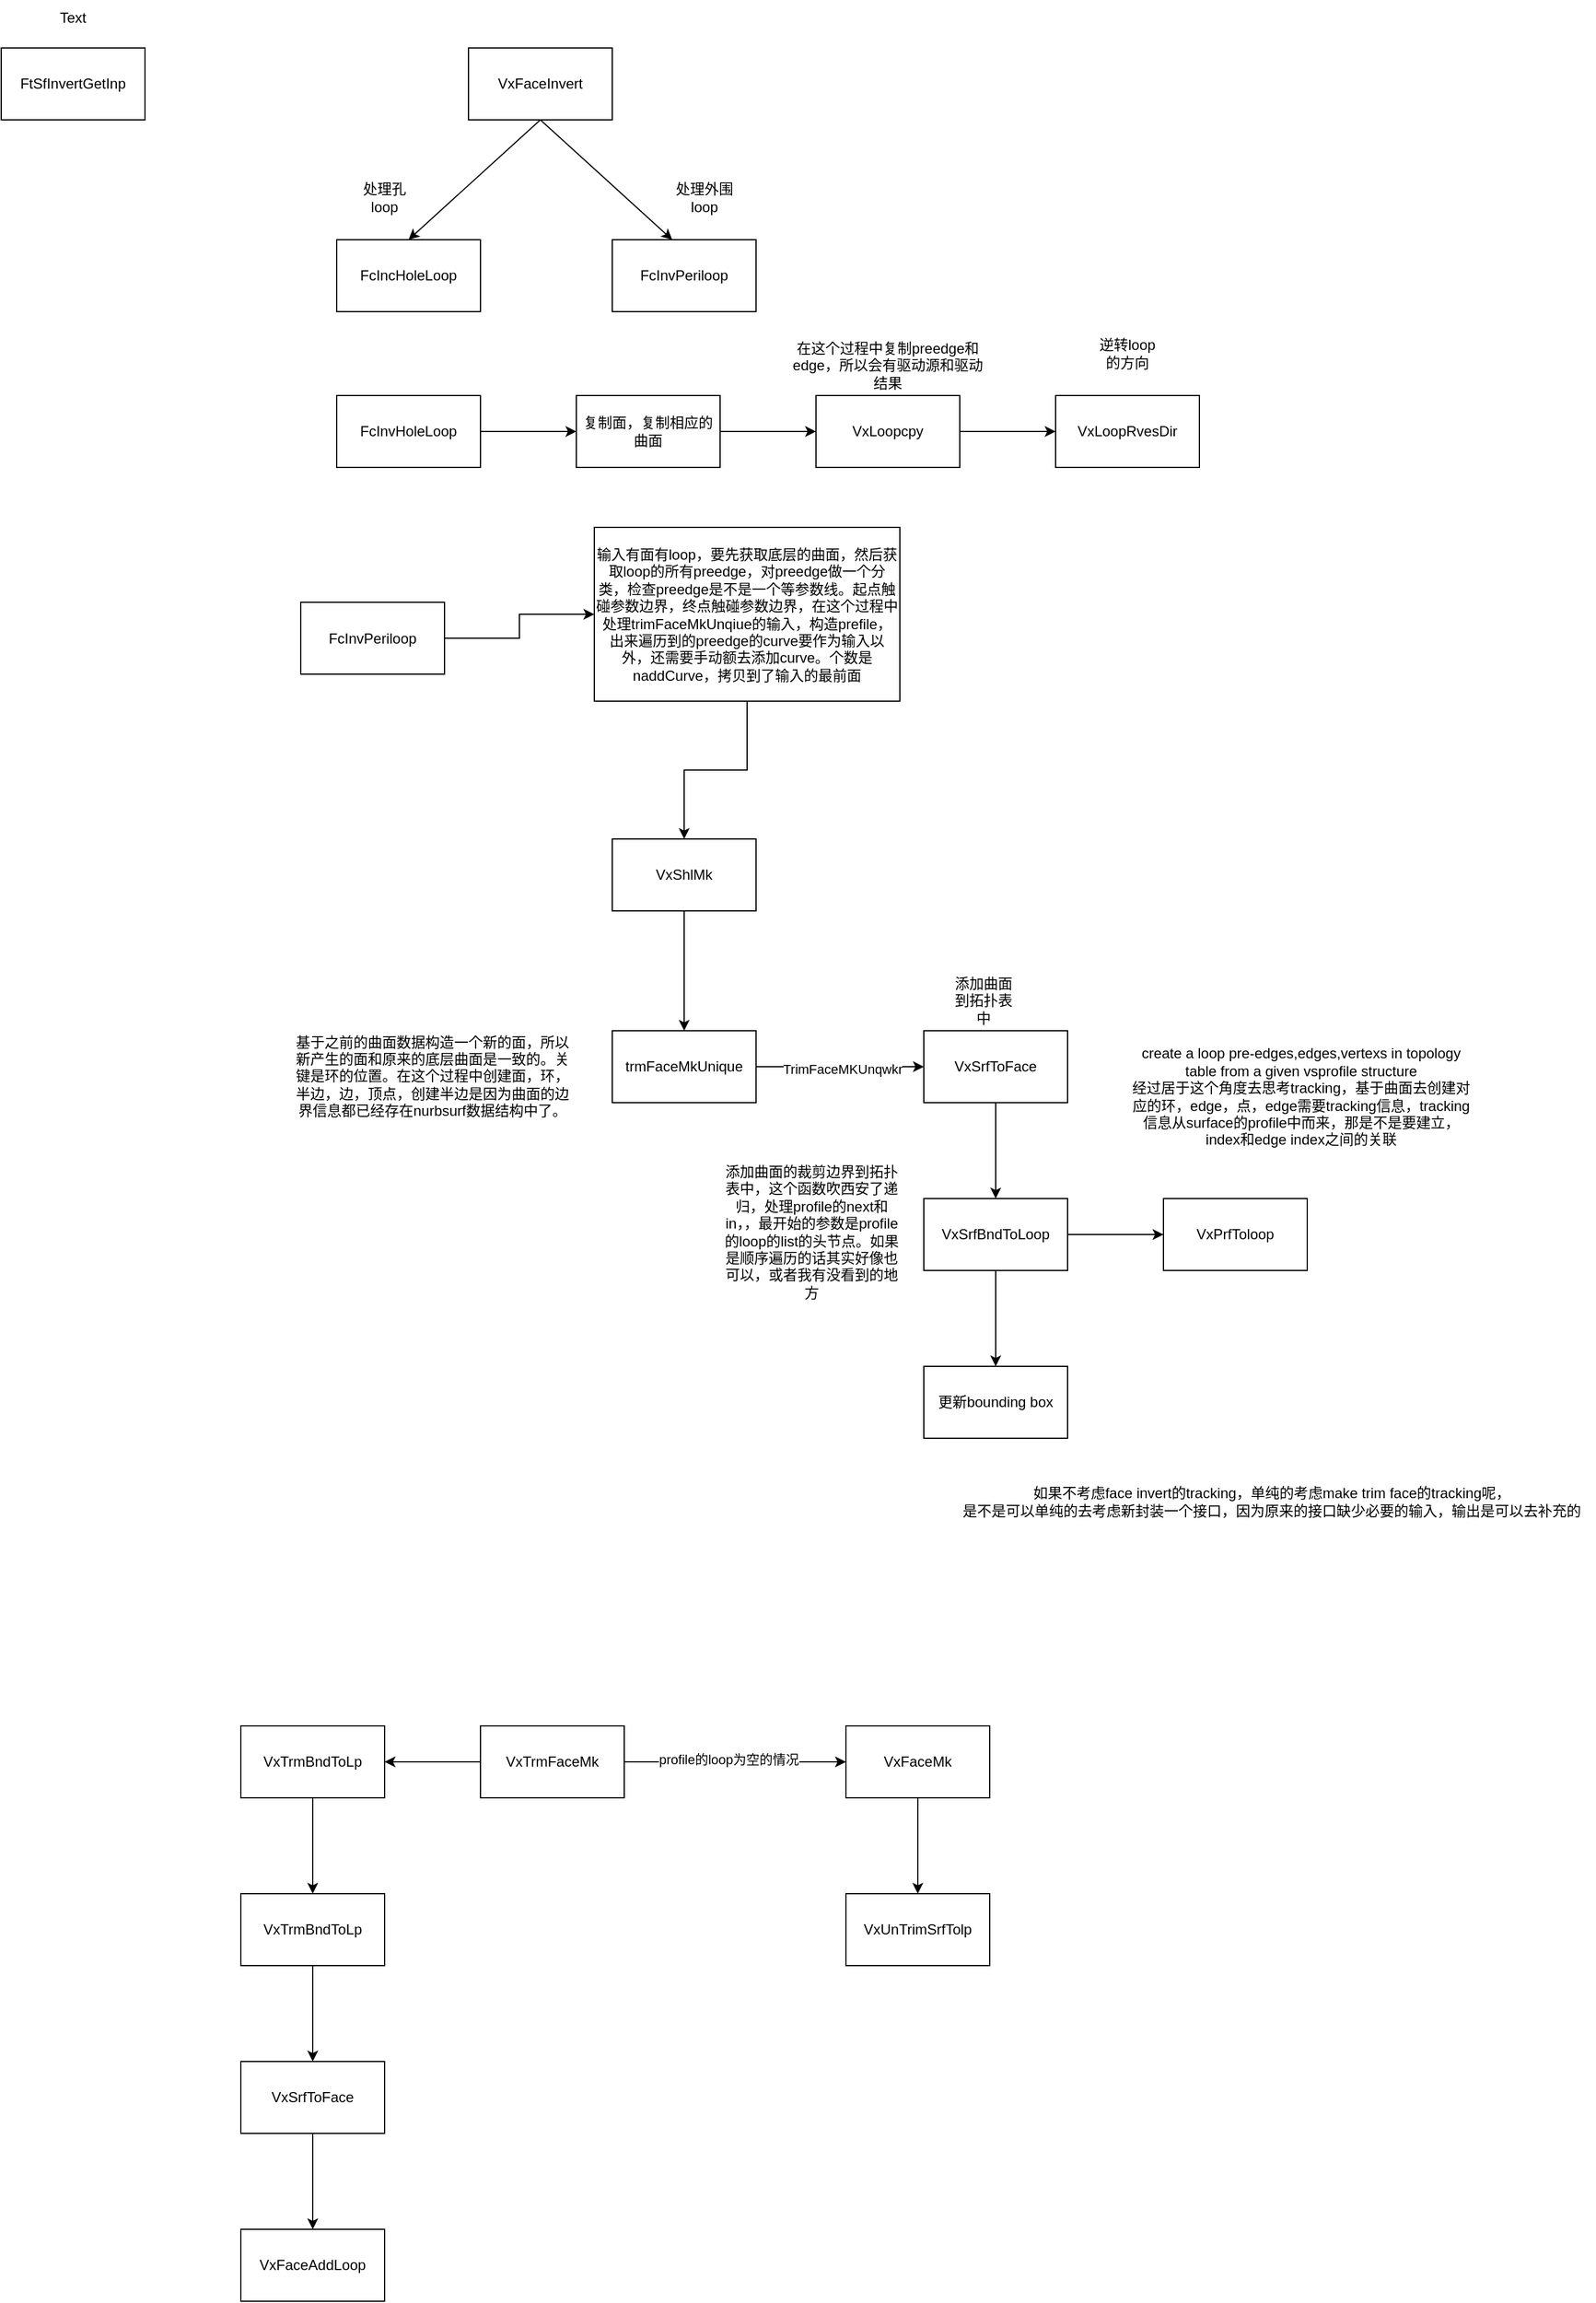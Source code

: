 <mxfile version="26.0.16">
  <diagram name="第 1 页" id="YE1NN4_8z4oJuWLOnsad">
    <mxGraphModel dx="1050" dy="618" grid="1" gridSize="10" guides="1" tooltips="1" connect="1" arrows="1" fold="1" page="1" pageScale="1" pageWidth="827" pageHeight="1169" math="0" shadow="0">
      <root>
        <mxCell id="0" />
        <mxCell id="1" parent="0" />
        <mxCell id="EiTeJBdiOgv_M0S6BQeR-1" value="VxFaceInvert" style="rounded=0;whiteSpace=wrap;html=1;" parent="1" vertex="1">
          <mxGeometry x="600" y="380" width="120" height="60" as="geometry" />
        </mxCell>
        <mxCell id="EiTeJBdiOgv_M0S6BQeR-2" value="" style="endArrow=classic;html=1;rounded=0;exitX=0.5;exitY=1;exitDx=0;exitDy=0;" parent="1" source="EiTeJBdiOgv_M0S6BQeR-1" edge="1">
          <mxGeometry width="50" height="50" relative="1" as="geometry">
            <mxPoint x="780" y="490" as="sourcePoint" />
            <mxPoint x="770" y="540" as="targetPoint" />
          </mxGeometry>
        </mxCell>
        <mxCell id="EiTeJBdiOgv_M0S6BQeR-3" value="" style="endArrow=classic;html=1;rounded=0;exitX=0.5;exitY=1;exitDx=0;exitDy=0;" parent="1" source="EiTeJBdiOgv_M0S6BQeR-1" edge="1">
          <mxGeometry width="50" height="50" relative="1" as="geometry">
            <mxPoint x="780" y="490" as="sourcePoint" />
            <mxPoint x="550" y="540" as="targetPoint" />
          </mxGeometry>
        </mxCell>
        <mxCell id="EiTeJBdiOgv_M0S6BQeR-4" value="FcIncHoleLoop" style="rounded=0;whiteSpace=wrap;html=1;" parent="1" vertex="1">
          <mxGeometry x="490" y="540" width="120" height="60" as="geometry" />
        </mxCell>
        <mxCell id="EiTeJBdiOgv_M0S6BQeR-5" value="FcInvPeriloop" style="rounded=0;whiteSpace=wrap;html=1;" parent="1" vertex="1">
          <mxGeometry x="720" y="540" width="120" height="60" as="geometry" />
        </mxCell>
        <mxCell id="EiTeJBdiOgv_M0S6BQeR-6" value="处理孔loop" style="text;html=1;align=center;verticalAlign=middle;whiteSpace=wrap;rounded=0;" parent="1" vertex="1">
          <mxGeometry x="500" y="490" width="60" height="30" as="geometry" />
        </mxCell>
        <mxCell id="EiTeJBdiOgv_M0S6BQeR-7" value="处理外围loop" style="text;html=1;align=center;verticalAlign=middle;whiteSpace=wrap;rounded=0;" parent="1" vertex="1">
          <mxGeometry x="767" y="490" width="60" height="30" as="geometry" />
        </mxCell>
        <mxCell id="EiTeJBdiOgv_M0S6BQeR-10" value="" style="edgeStyle=orthogonalEdgeStyle;rounded=0;orthogonalLoop=1;jettySize=auto;html=1;" parent="1" source="EiTeJBdiOgv_M0S6BQeR-8" target="EiTeJBdiOgv_M0S6BQeR-9" edge="1">
          <mxGeometry relative="1" as="geometry" />
        </mxCell>
        <mxCell id="EiTeJBdiOgv_M0S6BQeR-8" value="FcInvHoleLoop" style="rounded=0;whiteSpace=wrap;html=1;" parent="1" vertex="1">
          <mxGeometry x="490" y="670" width="120" height="60" as="geometry" />
        </mxCell>
        <mxCell id="EiTeJBdiOgv_M0S6BQeR-12" value="" style="edgeStyle=orthogonalEdgeStyle;rounded=0;orthogonalLoop=1;jettySize=auto;html=1;" parent="1" source="EiTeJBdiOgv_M0S6BQeR-9" target="EiTeJBdiOgv_M0S6BQeR-11" edge="1">
          <mxGeometry relative="1" as="geometry" />
        </mxCell>
        <mxCell id="EiTeJBdiOgv_M0S6BQeR-9" value="复制面，复制相应的曲面" style="rounded=0;whiteSpace=wrap;html=1;" parent="1" vertex="1">
          <mxGeometry x="690" y="670" width="120" height="60" as="geometry" />
        </mxCell>
        <mxCell id="EiTeJBdiOgv_M0S6BQeR-15" value="" style="edgeStyle=orthogonalEdgeStyle;rounded=0;orthogonalLoop=1;jettySize=auto;html=1;" parent="1" source="EiTeJBdiOgv_M0S6BQeR-11" target="EiTeJBdiOgv_M0S6BQeR-14" edge="1">
          <mxGeometry relative="1" as="geometry" />
        </mxCell>
        <mxCell id="EiTeJBdiOgv_M0S6BQeR-11" value="VxLoopcpy" style="rounded=0;whiteSpace=wrap;html=1;" parent="1" vertex="1">
          <mxGeometry x="890" y="670" width="120" height="60" as="geometry" />
        </mxCell>
        <mxCell id="EiTeJBdiOgv_M0S6BQeR-13" value="在这个过程中复制preedge和edge，所以会有驱动源和驱动结果" style="text;html=1;align=center;verticalAlign=middle;whiteSpace=wrap;rounded=0;" parent="1" vertex="1">
          <mxGeometry x="865" y="630" width="170" height="30" as="geometry" />
        </mxCell>
        <mxCell id="EiTeJBdiOgv_M0S6BQeR-14" value="VxLoopRvesDir" style="rounded=0;whiteSpace=wrap;html=1;" parent="1" vertex="1">
          <mxGeometry x="1090" y="670" width="120" height="60" as="geometry" />
        </mxCell>
        <mxCell id="EiTeJBdiOgv_M0S6BQeR-16" value="逆转loop的方向" style="text;html=1;align=center;verticalAlign=middle;whiteSpace=wrap;rounded=0;" parent="1" vertex="1">
          <mxGeometry x="1120" y="620" width="60" height="30" as="geometry" />
        </mxCell>
        <mxCell id="EiTeJBdiOgv_M0S6BQeR-21" value="" style="edgeStyle=orthogonalEdgeStyle;rounded=0;orthogonalLoop=1;jettySize=auto;html=1;" parent="1" source="EiTeJBdiOgv_M0S6BQeR-17" target="EiTeJBdiOgv_M0S6BQeR-20" edge="1">
          <mxGeometry relative="1" as="geometry" />
        </mxCell>
        <mxCell id="EiTeJBdiOgv_M0S6BQeR-17" value="FcInvPeriloop" style="rounded=0;whiteSpace=wrap;html=1;" parent="1" vertex="1">
          <mxGeometry x="460" y="842.5" width="120" height="60" as="geometry" />
        </mxCell>
        <mxCell id="EiTeJBdiOgv_M0S6BQeR-18" value="FtSfInvertGetInp" style="rounded=0;whiteSpace=wrap;html=1;" parent="1" vertex="1">
          <mxGeometry x="210" y="380" width="120" height="60" as="geometry" />
        </mxCell>
        <mxCell id="EiTeJBdiOgv_M0S6BQeR-19" value="Text" style="text;html=1;align=center;verticalAlign=middle;whiteSpace=wrap;rounded=0;" parent="1" vertex="1">
          <mxGeometry x="240" y="340" width="60" height="30" as="geometry" />
        </mxCell>
        <mxCell id="EiTeJBdiOgv_M0S6BQeR-26" value="" style="edgeStyle=orthogonalEdgeStyle;rounded=0;orthogonalLoop=1;jettySize=auto;html=1;" parent="1" source="EiTeJBdiOgv_M0S6BQeR-20" target="EiTeJBdiOgv_M0S6BQeR-22" edge="1">
          <mxGeometry relative="1" as="geometry" />
        </mxCell>
        <mxCell id="EiTeJBdiOgv_M0S6BQeR-20" value="输入有面有loop，要先获取底层的曲面，然后获取loop的所有preedge，对preedge做一个分类，检查preedge是不是一个等参数线。起点触碰参数边界，终点触碰参数边界，在这个过程中处理trimFaceMkUnqiue的输入，构造prefile，出来遍历到的preedge的curve要作为输入以外，还需要手动额去添加curve。个数是naddCurve，拷贝到了输入的最前面" style="rounded=0;whiteSpace=wrap;html=1;" parent="1" vertex="1">
          <mxGeometry x="705" y="780" width="255" height="145" as="geometry" />
        </mxCell>
        <mxCell id="EiTeJBdiOgv_M0S6BQeR-24" value="" style="edgeStyle=orthogonalEdgeStyle;rounded=0;orthogonalLoop=1;jettySize=auto;html=1;" parent="1" source="EiTeJBdiOgv_M0S6BQeR-22" target="EiTeJBdiOgv_M0S6BQeR-23" edge="1">
          <mxGeometry relative="1" as="geometry" />
        </mxCell>
        <mxCell id="EiTeJBdiOgv_M0S6BQeR-22" value="VxShlMk" style="rounded=0;whiteSpace=wrap;html=1;" parent="1" vertex="1">
          <mxGeometry x="720" y="1040" width="120" height="60" as="geometry" />
        </mxCell>
        <mxCell id="EiTeJBdiOgv_M0S6BQeR-28" value="" style="edgeStyle=orthogonalEdgeStyle;rounded=0;orthogonalLoop=1;jettySize=auto;html=1;" parent="1" source="EiTeJBdiOgv_M0S6BQeR-23" target="EiTeJBdiOgv_M0S6BQeR-27" edge="1">
          <mxGeometry relative="1" as="geometry" />
        </mxCell>
        <mxCell id="Y54YwVapdvi8BxMfjMf4-3" value="TrimFaceMKUnqwkr" style="edgeLabel;html=1;align=center;verticalAlign=middle;resizable=0;points=[];" parent="EiTeJBdiOgv_M0S6BQeR-28" vertex="1" connectable="0">
          <mxGeometry x="0.007" y="-2" relative="1" as="geometry">
            <mxPoint x="1" as="offset" />
          </mxGeometry>
        </mxCell>
        <mxCell id="EiTeJBdiOgv_M0S6BQeR-23" value="trmFaceMkUnique" style="rounded=0;whiteSpace=wrap;html=1;" parent="1" vertex="1">
          <mxGeometry x="720" y="1200" width="120" height="60" as="geometry" />
        </mxCell>
        <mxCell id="EiTeJBdiOgv_M0S6BQeR-25" value="基于之前的曲面数据构造一个新的面，所以新产生的面和原来的底层曲面是一致的。关键是环的位置。在这个过程中创建面，环，半边，边，顶点，创建半边是因为曲面的边界信息都已经存在nurbsurf数据结构中了。" style="text;html=1;align=center;verticalAlign=middle;whiteSpace=wrap;rounded=0;" parent="1" vertex="1">
          <mxGeometry x="450" y="1200" width="240" height="75" as="geometry" />
        </mxCell>
        <mxCell id="EiTeJBdiOgv_M0S6BQeR-31" value="" style="edgeStyle=orthogonalEdgeStyle;rounded=0;orthogonalLoop=1;jettySize=auto;html=1;" parent="1" source="EiTeJBdiOgv_M0S6BQeR-27" target="EiTeJBdiOgv_M0S6BQeR-30" edge="1">
          <mxGeometry relative="1" as="geometry" />
        </mxCell>
        <mxCell id="EiTeJBdiOgv_M0S6BQeR-27" value="VxSrfToFace" style="rounded=0;whiteSpace=wrap;html=1;" parent="1" vertex="1">
          <mxGeometry x="980" y="1200" width="120" height="60" as="geometry" />
        </mxCell>
        <mxCell id="EiTeJBdiOgv_M0S6BQeR-29" value="添加曲面到拓扑表中" style="text;html=1;align=center;verticalAlign=middle;whiteSpace=wrap;rounded=0;" parent="1" vertex="1">
          <mxGeometry x="1000" y="1160" width="60" height="30" as="geometry" />
        </mxCell>
        <mxCell id="EiTeJBdiOgv_M0S6BQeR-34" value="" style="edgeStyle=orthogonalEdgeStyle;rounded=0;orthogonalLoop=1;jettySize=auto;html=1;" parent="1" source="EiTeJBdiOgv_M0S6BQeR-30" target="EiTeJBdiOgv_M0S6BQeR-33" edge="1">
          <mxGeometry relative="1" as="geometry" />
        </mxCell>
        <mxCell id="EiTeJBdiOgv_M0S6BQeR-36" value="" style="edgeStyle=orthogonalEdgeStyle;rounded=0;orthogonalLoop=1;jettySize=auto;html=1;" parent="1" source="EiTeJBdiOgv_M0S6BQeR-30" target="EiTeJBdiOgv_M0S6BQeR-35" edge="1">
          <mxGeometry relative="1" as="geometry" />
        </mxCell>
        <mxCell id="EiTeJBdiOgv_M0S6BQeR-30" value="VxSrfBndToLoop" style="rounded=0;whiteSpace=wrap;html=1;" parent="1" vertex="1">
          <mxGeometry x="980" y="1340" width="120" height="60" as="geometry" />
        </mxCell>
        <mxCell id="EiTeJBdiOgv_M0S6BQeR-32" value="添加曲面的裁剪边界到拓扑表中，这个函数吹西安了递归，处理profile的next和in，，最开始的参数是profile的loop的list的头节点。如果是顺序遍历的话其实好像也可以，或者我有没看到的地方" style="text;html=1;align=center;verticalAlign=middle;whiteSpace=wrap;rounded=0;" parent="1" vertex="1">
          <mxGeometry x="810" y="1320" width="153" height="95" as="geometry" />
        </mxCell>
        <mxCell id="EiTeJBdiOgv_M0S6BQeR-33" value="更新bounding box" style="whiteSpace=wrap;html=1;rounded=0;" parent="1" vertex="1">
          <mxGeometry x="980" y="1480" width="120" height="60" as="geometry" />
        </mxCell>
        <mxCell id="EiTeJBdiOgv_M0S6BQeR-35" value="VxPrfToloop" style="whiteSpace=wrap;html=1;rounded=0;" parent="1" vertex="1">
          <mxGeometry x="1180" y="1340" width="120" height="60" as="geometry" />
        </mxCell>
        <mxCell id="Y54YwVapdvi8BxMfjMf4-1" value="create a loop pre-edges,edges,vertexs in topology table from a given vsprofile structure&lt;div&gt;经过居于这个角度去思考tracking，基于曲面去创建对应的环，edge，点，edge需要tracking信息，tracking信息从surface的profile中而来，那是不是要建立，index和edge index之间的关联&lt;/div&gt;" style="text;html=1;align=center;verticalAlign=middle;whiteSpace=wrap;rounded=0;" parent="1" vertex="1">
          <mxGeometry x="1150" y="1190" width="290" height="130" as="geometry" />
        </mxCell>
        <mxCell id="Y54YwVapdvi8BxMfjMf4-2" value="如果不考虑face invert的tracking，单纯的考虑make trim face的tracking呢，&lt;div&gt;是不是可以单纯的去考虑新封装一个接口，因为原来的接口缺少必要的输入，输出是可以去补充的&lt;/div&gt;" style="text;html=1;align=center;verticalAlign=middle;resizable=0;points=[];autosize=1;strokeColor=none;fillColor=none;" parent="1" vertex="1">
          <mxGeometry x="1000" y="1573" width="540" height="40" as="geometry" />
        </mxCell>
        <mxCell id="Y54YwVapdvi8BxMfjMf4-6" value="" style="edgeStyle=orthogonalEdgeStyle;rounded=0;orthogonalLoop=1;jettySize=auto;html=1;" parent="1" source="Y54YwVapdvi8BxMfjMf4-4" target="Y54YwVapdvi8BxMfjMf4-5" edge="1">
          <mxGeometry relative="1" as="geometry" />
        </mxCell>
        <mxCell id="Y54YwVapdvi8BxMfjMf4-9" value="profile的loop为空的情况" style="edgeLabel;html=1;align=center;verticalAlign=middle;resizable=0;points=[];" parent="Y54YwVapdvi8BxMfjMf4-6" vertex="1" connectable="0">
          <mxGeometry x="-0.062" y="2" relative="1" as="geometry">
            <mxPoint as="offset" />
          </mxGeometry>
        </mxCell>
        <mxCell id="Y54YwVapdvi8BxMfjMf4-11" value="" style="edgeStyle=orthogonalEdgeStyle;rounded=0;orthogonalLoop=1;jettySize=auto;html=1;" parent="1" source="Y54YwVapdvi8BxMfjMf4-4" target="Y54YwVapdvi8BxMfjMf4-10" edge="1">
          <mxGeometry relative="1" as="geometry" />
        </mxCell>
        <mxCell id="Y54YwVapdvi8BxMfjMf4-4" value="VxTrmFaceMk" style="rounded=0;whiteSpace=wrap;html=1;" parent="1" vertex="1">
          <mxGeometry x="610" y="1780" width="120" height="60" as="geometry" />
        </mxCell>
        <mxCell id="Y54YwVapdvi8BxMfjMf4-8" value="" style="edgeStyle=orthogonalEdgeStyle;rounded=0;orthogonalLoop=1;jettySize=auto;html=1;" parent="1" source="Y54YwVapdvi8BxMfjMf4-5" target="Y54YwVapdvi8BxMfjMf4-7" edge="1">
          <mxGeometry relative="1" as="geometry" />
        </mxCell>
        <mxCell id="Y54YwVapdvi8BxMfjMf4-5" value="VxFaceMk" style="rounded=0;whiteSpace=wrap;html=1;" parent="1" vertex="1">
          <mxGeometry x="915" y="1780" width="120" height="60" as="geometry" />
        </mxCell>
        <mxCell id="Y54YwVapdvi8BxMfjMf4-7" value="VxUnTrimSrfTolp" style="rounded=0;whiteSpace=wrap;html=1;" parent="1" vertex="1">
          <mxGeometry x="915" y="1920" width="120" height="60" as="geometry" />
        </mxCell>
        <mxCell id="Y54YwVapdvi8BxMfjMf4-13" value="" style="edgeStyle=orthogonalEdgeStyle;rounded=0;orthogonalLoop=1;jettySize=auto;html=1;" parent="1" source="Y54YwVapdvi8BxMfjMf4-10" target="Y54YwVapdvi8BxMfjMf4-12" edge="1">
          <mxGeometry relative="1" as="geometry" />
        </mxCell>
        <mxCell id="Y54YwVapdvi8BxMfjMf4-10" value="VxTrmBndToLp" style="rounded=0;whiteSpace=wrap;html=1;" parent="1" vertex="1">
          <mxGeometry x="410" y="1780" width="120" height="60" as="geometry" />
        </mxCell>
        <mxCell id="Y54YwVapdvi8BxMfjMf4-15" value="" style="edgeStyle=orthogonalEdgeStyle;rounded=0;orthogonalLoop=1;jettySize=auto;html=1;" parent="1" source="Y54YwVapdvi8BxMfjMf4-12" target="Y54YwVapdvi8BxMfjMf4-14" edge="1">
          <mxGeometry relative="1" as="geometry" />
        </mxCell>
        <mxCell id="Y54YwVapdvi8BxMfjMf4-12" value="VxTrmBndToLp" style="rounded=0;whiteSpace=wrap;html=1;" parent="1" vertex="1">
          <mxGeometry x="410" y="1920" width="120" height="60" as="geometry" />
        </mxCell>
        <mxCell id="Y54YwVapdvi8BxMfjMf4-17" value="" style="edgeStyle=orthogonalEdgeStyle;rounded=0;orthogonalLoop=1;jettySize=auto;html=1;" parent="1" source="Y54YwVapdvi8BxMfjMf4-14" target="Y54YwVapdvi8BxMfjMf4-16" edge="1">
          <mxGeometry relative="1" as="geometry" />
        </mxCell>
        <mxCell id="Y54YwVapdvi8BxMfjMf4-14" value="VxSrfToFace" style="rounded=0;whiteSpace=wrap;html=1;" parent="1" vertex="1">
          <mxGeometry x="410" y="2060" width="120" height="60" as="geometry" />
        </mxCell>
        <mxCell id="Y54YwVapdvi8BxMfjMf4-16" value="VxFaceAddLoop" style="rounded=0;whiteSpace=wrap;html=1;" parent="1" vertex="1">
          <mxGeometry x="410" y="2200" width="120" height="60" as="geometry" />
        </mxCell>
      </root>
    </mxGraphModel>
  </diagram>
</mxfile>
